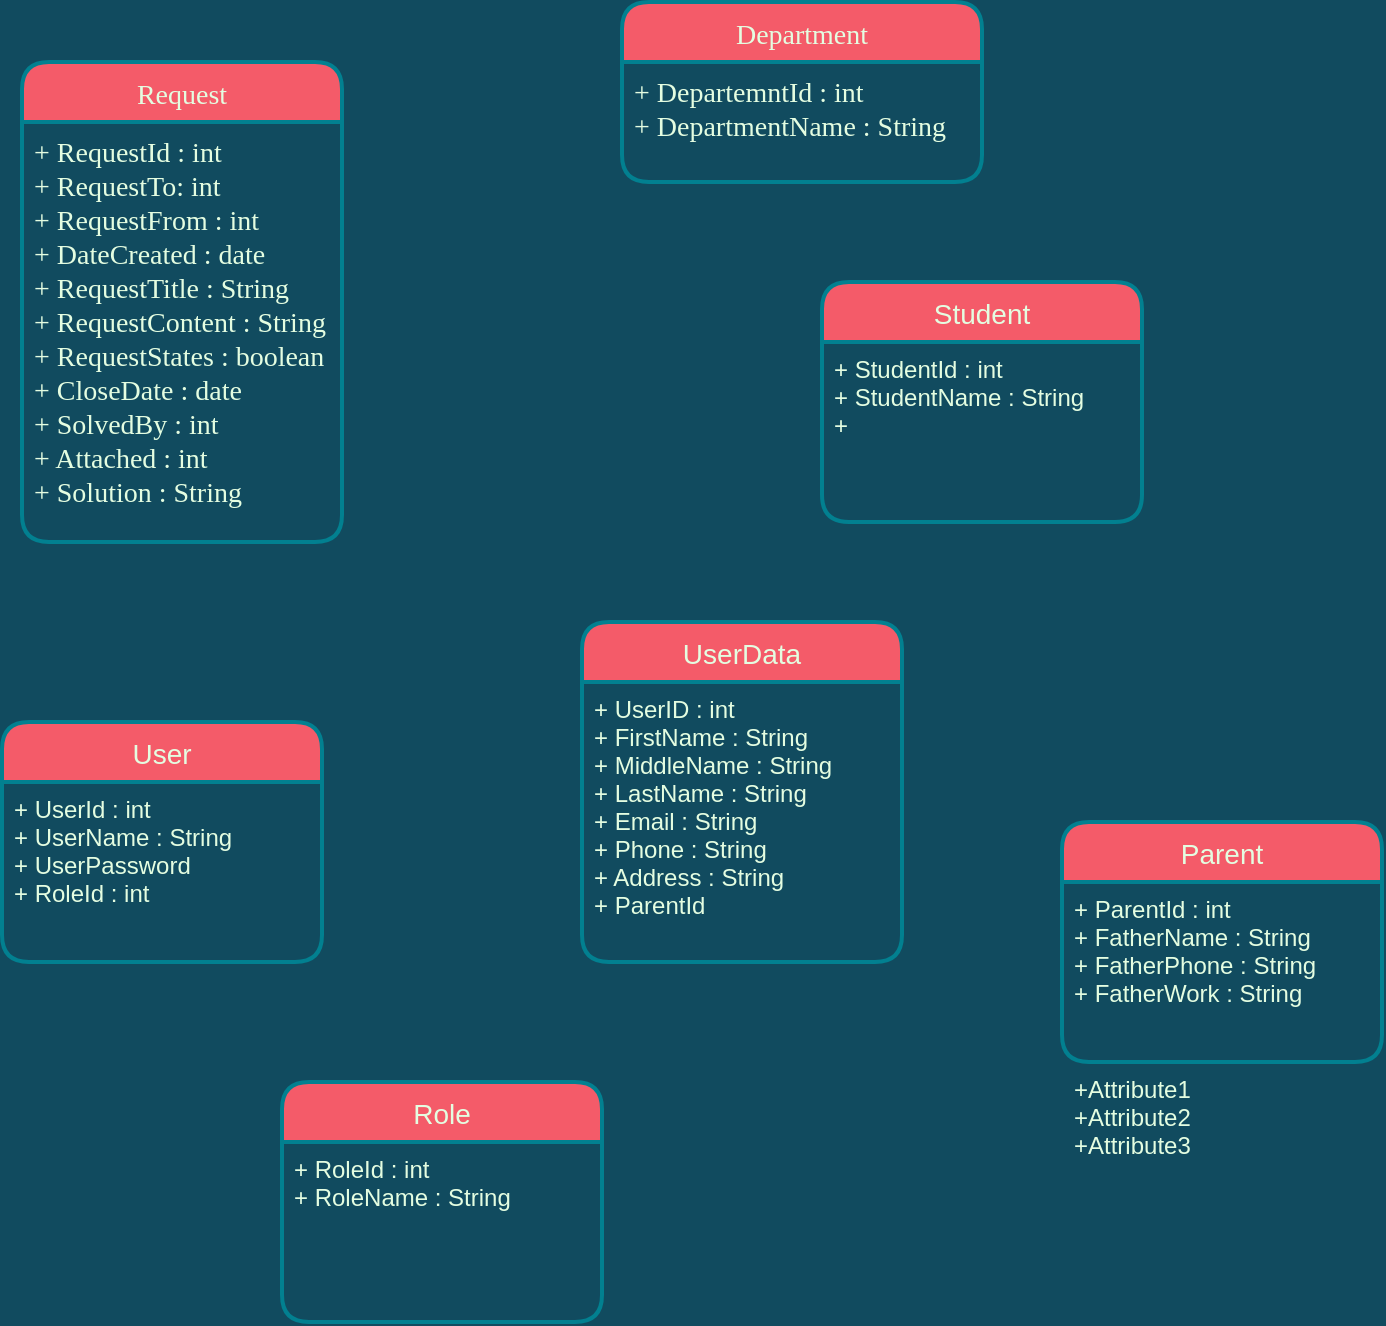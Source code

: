 <mxfile version="14.4.3" type="device"><diagram id="17374QBe_s3ROvNFnpGA" name="Page-1"><mxGraphModel dx="868" dy="550" grid="1" gridSize="10" guides="1" tooltips="1" connect="1" arrows="1" fold="1" page="1" pageScale="1" pageWidth="1654" pageHeight="1169" background="#114B5F" math="0" shadow="0"><root><mxCell id="0"/><mxCell id="1" parent="0"/><mxCell id="-Ft_P6FxsN1_wUt9Oqxv-1" value="Request" style="swimlane;childLayout=stackLayout;horizontal=1;startSize=30;horizontalStack=0;rounded=1;fontSize=14;fontStyle=0;strokeWidth=2;resizeParent=0;resizeLast=1;shadow=0;dashed=0;align=center;fillColor=#F45B69;strokeColor=#028090;fontColor=#E4FDE1;fontFamily=Times New Roman;" vertex="1" parent="1"><mxGeometry x="140" y="60" width="160" height="240" as="geometry"/></mxCell><mxCell id="-Ft_P6FxsN1_wUt9Oqxv-2" value="+ RequestId : int&#10;+ RequestTo: int&#10;+ RequestFrom : int&#10;+ DateCreated : date&#10;+ RequestTitle : String&#10;+ RequestContent : String&#10;+ RequestStates : boolean&#10;+ CloseDate : date&#10;+ SolvedBy : int&#10;+ Attached : int&#10;+ Solution : String" style="align=left;strokeColor=none;fillColor=none;spacingLeft=4;fontSize=14;verticalAlign=top;resizable=0;rotatable=0;part=1;fontColor=#E4FDE1;fontFamily=Times New Roman;" vertex="1" parent="-Ft_P6FxsN1_wUt9Oqxv-1"><mxGeometry y="30" width="160" height="210" as="geometry"/></mxCell><mxCell id="-Ft_P6FxsN1_wUt9Oqxv-6" style="edgeStyle=orthogonalEdgeStyle;curved=0;rounded=1;sketch=0;orthogonalLoop=1;jettySize=auto;html=1;exitX=0.5;exitY=1;exitDx=0;exitDy=0;fontColor=#E4FDE1;fillColor=#F45B69;strokeColor=#028090;fontFamily=Times New Roman;fontSize=14;labelBackgroundColor=#114B5F;" edge="1" parent="-Ft_P6FxsN1_wUt9Oqxv-1" source="-Ft_P6FxsN1_wUt9Oqxv-2" target="-Ft_P6FxsN1_wUt9Oqxv-2"><mxGeometry relative="1" as="geometry"/></mxCell><mxCell id="-Ft_P6FxsN1_wUt9Oqxv-3" value="Department" style="swimlane;childLayout=stackLayout;horizontal=1;startSize=30;horizontalStack=0;rounded=1;fontSize=14;fontStyle=0;strokeWidth=2;resizeParent=0;resizeLast=1;shadow=0;dashed=0;align=center;fillColor=#F45B69;strokeColor=#028090;fontColor=#E4FDE1;fontFamily=Times New Roman;" vertex="1" parent="1"><mxGeometry x="440" y="30" width="180" height="90" as="geometry"/></mxCell><mxCell id="-Ft_P6FxsN1_wUt9Oqxv-4" value="+ DepartemntId : int&#10;+ DepartmentName : String" style="align=left;strokeColor=none;fillColor=none;spacingLeft=4;fontSize=14;verticalAlign=top;resizable=0;rotatable=0;part=1;fontColor=#E4FDE1;fontFamily=Times New Roman;" vertex="1" parent="-Ft_P6FxsN1_wUt9Oqxv-3"><mxGeometry y="30" width="180" height="60" as="geometry"/></mxCell><mxCell id="-Ft_P6FxsN1_wUt9Oqxv-7" value="Student" style="swimlane;childLayout=stackLayout;horizontal=1;startSize=30;horizontalStack=0;rounded=1;fontSize=14;fontStyle=0;strokeWidth=2;resizeParent=0;resizeLast=1;shadow=0;dashed=0;align=center;sketch=0;fillColor=#F45B69;fontColor=#E4FDE1;labelBackgroundColor=none;strokeColor=#028090;" vertex="1" parent="1"><mxGeometry x="540" y="170" width="160" height="120" as="geometry"/></mxCell><mxCell id="-Ft_P6FxsN1_wUt9Oqxv-8" value="+ StudentId : int&#10;+ StudentName : String&#10;+ " style="align=left;strokeColor=none;fillColor=none;spacingLeft=4;fontSize=12;verticalAlign=top;resizable=0;rotatable=0;part=1;fontColor=#E4FDE1;" vertex="1" parent="-Ft_P6FxsN1_wUt9Oqxv-7"><mxGeometry y="30" width="160" height="90" as="geometry"/></mxCell><mxCell id="-Ft_P6FxsN1_wUt9Oqxv-13" value="" style="swimlane;childLayout=stackLayout;horizontal=1;startSize=30;horizontalStack=0;rounded=1;fontSize=14;fontStyle=0;strokeWidth=2;resizeParent=0;resizeLast=1;shadow=0;dashed=0;align=center;sketch=0;fillColor=#F45B69;strokeColor=#028090;fontColor=#E4FDE1;" vertex="1" parent="-Ft_P6FxsN1_wUt9Oqxv-7"><mxGeometry y="120" width="160" as="geometry"/></mxCell><mxCell id="-Ft_P6FxsN1_wUt9Oqxv-9" value="User" style="swimlane;childLayout=stackLayout;horizontal=1;startSize=30;horizontalStack=0;rounded=1;fontSize=14;fontStyle=0;strokeWidth=2;resizeParent=0;resizeLast=1;shadow=0;dashed=0;align=center;labelBackgroundColor=none;sketch=0;fillColor=#F45B69;strokeColor=#028090;fontColor=#E4FDE1;" vertex="1" parent="1"><mxGeometry x="130" y="390" width="160" height="120" as="geometry"/></mxCell><mxCell id="-Ft_P6FxsN1_wUt9Oqxv-10" value="+ UserId : int&#10;+ UserName : String&#10;+ UserPassword&#10;+ RoleId : int" style="align=left;strokeColor=none;fillColor=none;spacingLeft=4;fontSize=12;verticalAlign=top;resizable=0;rotatable=0;part=1;fontColor=#E4FDE1;" vertex="1" parent="-Ft_P6FxsN1_wUt9Oqxv-9"><mxGeometry y="30" width="160" height="90" as="geometry"/></mxCell><mxCell id="-Ft_P6FxsN1_wUt9Oqxv-11" value="Role" style="swimlane;childLayout=stackLayout;horizontal=1;startSize=30;horizontalStack=0;rounded=1;fontSize=14;fontStyle=0;strokeWidth=2;resizeParent=0;resizeLast=1;shadow=0;dashed=0;align=center;sketch=0;fillColor=#F45B69;strokeColor=#028090;fontColor=#E4FDE1;" vertex="1" parent="1"><mxGeometry x="270" y="570" width="160" height="120" as="geometry"/></mxCell><mxCell id="-Ft_P6FxsN1_wUt9Oqxv-12" value="+ RoleId : int&#10;+ RoleName : String" style="align=left;strokeColor=none;fillColor=none;spacingLeft=4;fontSize=12;verticalAlign=top;resizable=0;rotatable=0;part=1;fontColor=#E4FDE1;" vertex="1" parent="-Ft_P6FxsN1_wUt9Oqxv-11"><mxGeometry y="30" width="160" height="90" as="geometry"/></mxCell><mxCell id="-Ft_P6FxsN1_wUt9Oqxv-17" value="UserData" style="swimlane;childLayout=stackLayout;horizontal=1;startSize=30;horizontalStack=0;rounded=1;fontSize=14;fontStyle=0;strokeWidth=2;resizeParent=0;resizeLast=1;shadow=0;dashed=0;align=center;sketch=0;fillColor=#F45B69;strokeColor=#028090;fontColor=#E4FDE1;" vertex="1" parent="1"><mxGeometry x="420" y="340" width="160" height="170" as="geometry"/></mxCell><mxCell id="-Ft_P6FxsN1_wUt9Oqxv-18" value="+ UserID : int&#10;+ FirstName : String&#10;+ MiddleName : String&#10;+ LastName : String&#10;+ Email : String&#10;+ Phone : String&#10;+ Address : String&#10;+ ParentId" style="align=left;strokeColor=none;fillColor=none;spacingLeft=4;fontSize=12;verticalAlign=top;resizable=0;rotatable=0;part=1;fontColor=#E4FDE1;" vertex="1" parent="-Ft_P6FxsN1_wUt9Oqxv-17"><mxGeometry y="30" width="160" height="140" as="geometry"/></mxCell><mxCell id="-Ft_P6FxsN1_wUt9Oqxv-19" value="Parent" style="swimlane;childLayout=stackLayout;horizontal=1;startSize=30;horizontalStack=0;rounded=1;fontSize=14;fontStyle=0;strokeWidth=2;resizeParent=0;resizeLast=1;shadow=0;dashed=0;align=center;sketch=0;fillColor=#F45B69;strokeColor=#028090;fontColor=#E4FDE1;" vertex="1" parent="1"><mxGeometry x="660" y="440" width="160" height="120" as="geometry"/></mxCell><mxCell id="-Ft_P6FxsN1_wUt9Oqxv-20" value="+ ParentId : int&#10;+ FatherName : String&#10;+ FatherPhone : String&#10;+ FatherWork : String" style="align=left;strokeColor=none;fillColor=none;spacingLeft=4;fontSize=12;verticalAlign=top;resizable=0;rotatable=0;part=1;fontColor=#E4FDE1;" vertex="1" parent="-Ft_P6FxsN1_wUt9Oqxv-19"><mxGeometry y="30" width="160" height="90" as="geometry"/></mxCell><mxCell id="-Ft_P6FxsN1_wUt9Oqxv-21" value="+Attribute1&#10;+Attribute2&#10;+Attribute3" style="align=left;strokeColor=none;fillColor=none;spacingLeft=4;fontSize=12;verticalAlign=top;resizable=0;rotatable=0;part=1;fontColor=#E4FDE1;" vertex="1" parent="-Ft_P6FxsN1_wUt9Oqxv-19"><mxGeometry y="120" width="160" as="geometry"/></mxCell></root></mxGraphModel></diagram></mxfile>